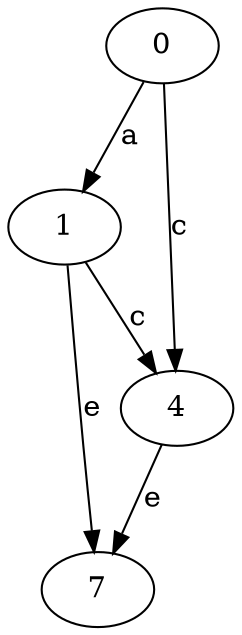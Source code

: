 strict digraph  {
0;
1;
4;
7;
0 -> 1  [label=a];
0 -> 4  [label=c];
1 -> 4  [label=c];
1 -> 7  [label=e];
4 -> 7  [label=e];
}
